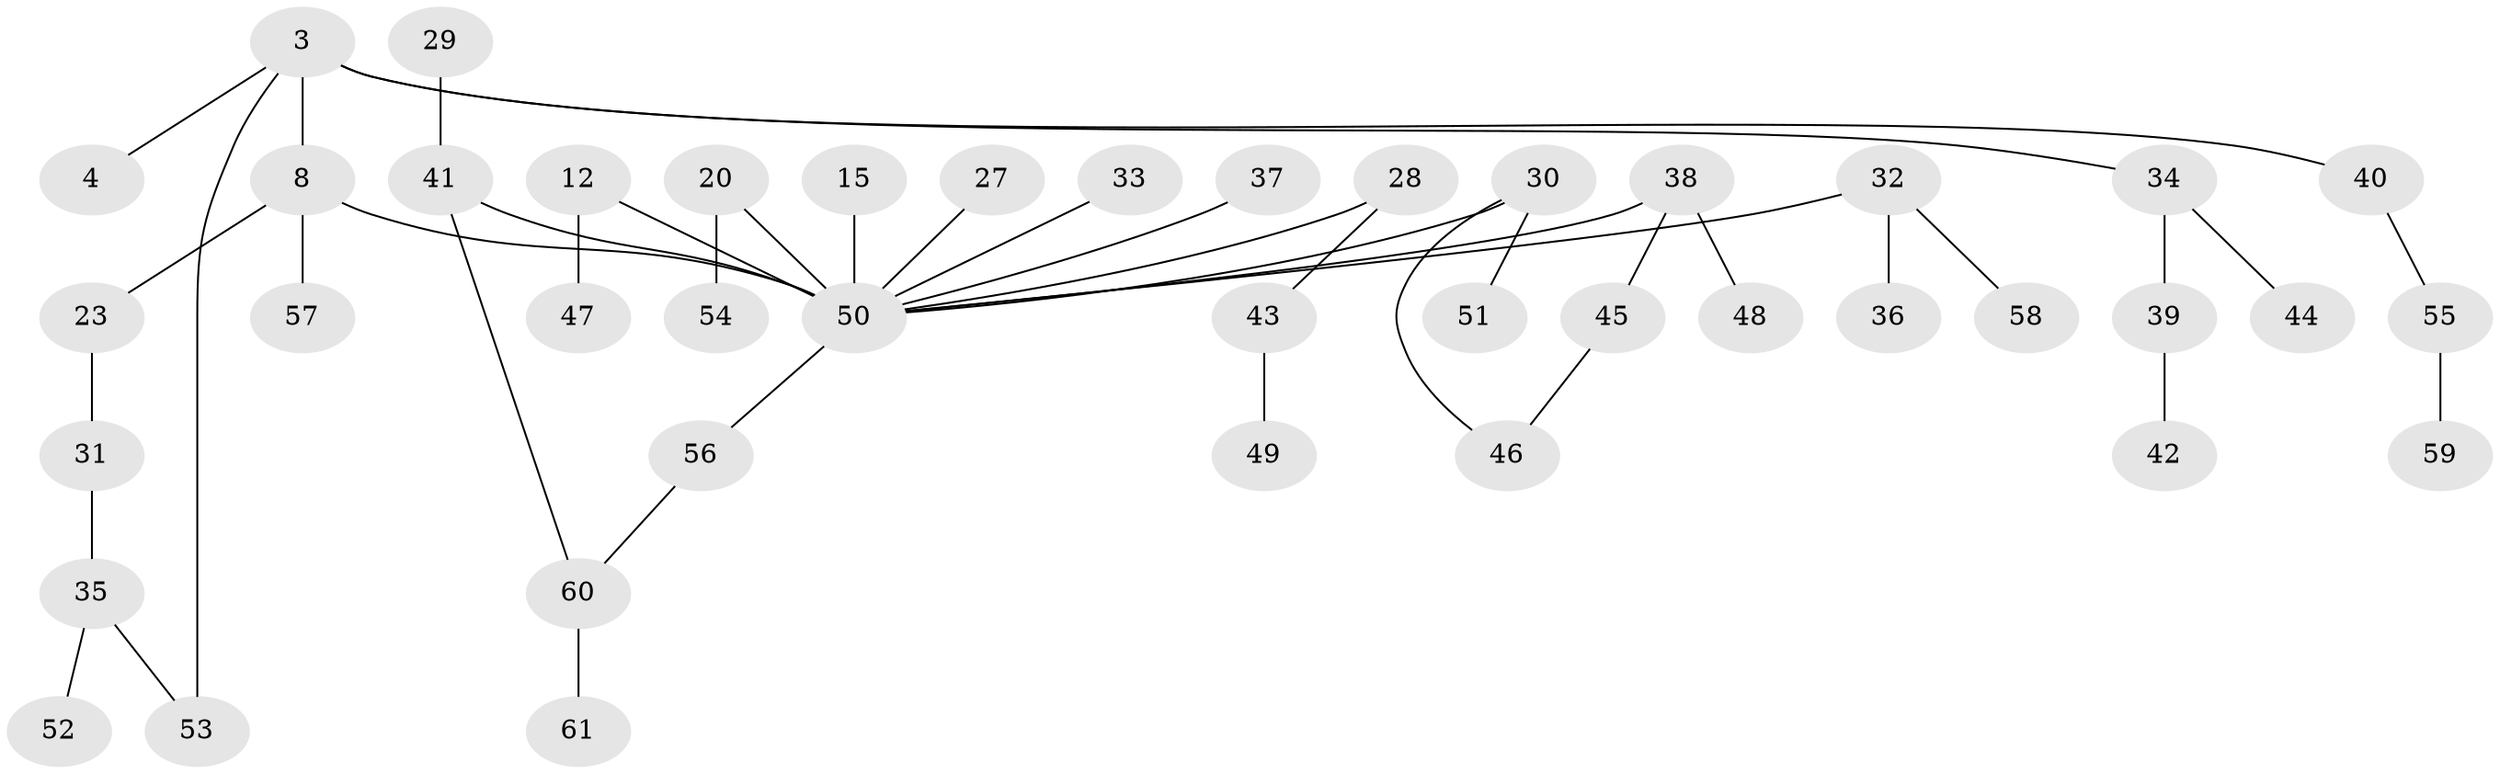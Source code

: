 // original degree distribution, {7: 0.01639344262295082, 4: 0.03278688524590164, 6: 0.01639344262295082, 1: 0.3442622950819672, 2: 0.36065573770491804, 5: 0.03278688524590164, 3: 0.19672131147540983}
// Generated by graph-tools (version 1.1) at 2025/45/03/04/25 21:45:38]
// undirected, 42 vertices, 44 edges
graph export_dot {
graph [start="1"]
  node [color=gray90,style=filled];
  3;
  4;
  8 [super="+2"];
  12;
  15;
  20;
  23 [super="+10"];
  27;
  28;
  29;
  30;
  31;
  32 [super="+16"];
  33;
  34 [super="+13+22"];
  35;
  36;
  37;
  38 [super="+14"];
  39;
  40;
  41 [super="+25"];
  42;
  43;
  44;
  45;
  46;
  47;
  48;
  49;
  50 [super="+18+17+26"];
  51;
  52;
  53;
  54;
  55;
  56;
  57;
  58;
  59;
  60;
  61;
  3 -- 4;
  3 -- 8 [weight=2];
  3 -- 40;
  3 -- 53;
  3 -- 34;
  8 -- 50 [weight=3];
  8 -- 57;
  8 -- 23;
  12 -- 47;
  12 -- 50;
  15 -- 50;
  20 -- 54;
  20 -- 50;
  23 -- 31;
  27 -- 50;
  28 -- 43;
  28 -- 50;
  29 -- 41;
  30 -- 46;
  30 -- 51;
  30 -- 50;
  31 -- 35;
  32 -- 58;
  32 -- 50;
  32 -- 36;
  33 -- 50;
  34 -- 44;
  34 -- 39;
  35 -- 52;
  35 -- 53;
  37 -- 50;
  38 -- 45;
  38 -- 48;
  38 -- 50;
  39 -- 42;
  40 -- 55;
  41 -- 60;
  41 -- 50;
  43 -- 49;
  45 -- 46;
  50 -- 56;
  55 -- 59;
  56 -- 60;
  60 -- 61;
}
